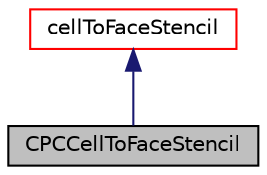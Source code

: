digraph "CPCCellToFaceStencil"
{
  bgcolor="transparent";
  edge [fontname="Helvetica",fontsize="10",labelfontname="Helvetica",labelfontsize="10"];
  node [fontname="Helvetica",fontsize="10",shape=record];
  Node1 [label="CPCCellToFaceStencil",height=0.2,width=0.4,color="black", fillcolor="grey75", style="filled", fontcolor="black"];
  Node2 -> Node1 [dir="back",color="midnightblue",fontsize="10",style="solid",fontname="Helvetica"];
  Node2 [label="cellToFaceStencil",height=0.2,width=0.4,color="red",URL="$a00243.html",tooltip="Base class for extended cell-to-face stencils (face values from neighbouring cells) ..."];
}
